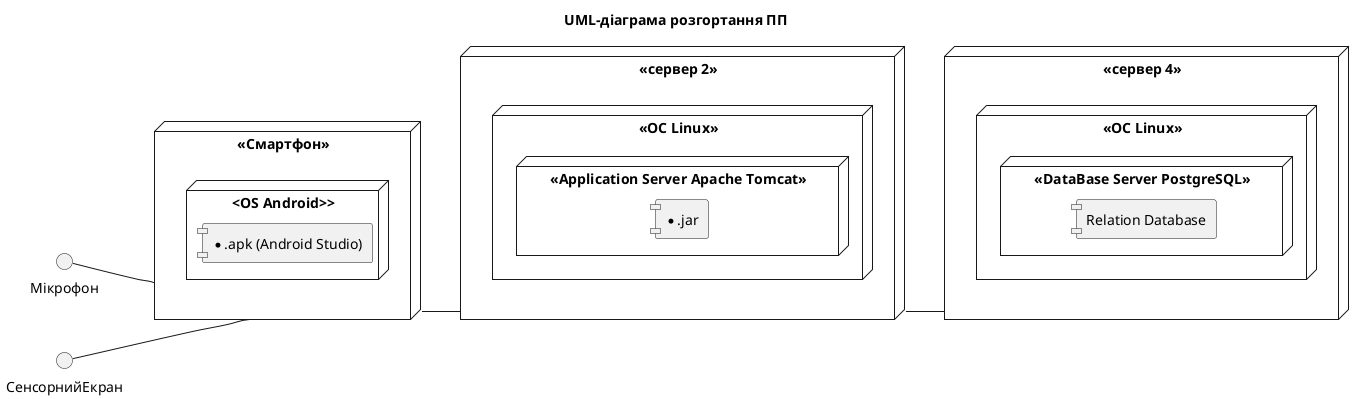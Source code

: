 @startuml

title UML-діаграма розгортання ПП

left to right direction

skinparam componentStyle uml1

node "<<Смартфон>>" as wp {
	node "<OS Android>>" as a1 {
		component [*.apk (Android Studio)]
	}
}

interface Мікрофон

interface СенсорнийЕкран

Мікрофон -- wp

СенсорнийЕкран -- wp

node "<<сервер 2>>" as serv1 {
	node "<<ОС Linux>>" as l2 {
	  node "<<Application Server Apache Tomcat>>"{
	    component [*.jar]
	  }
	}
}

node "<<сервер 4>>" as serv2 {
	node "<<ОС Linux>>" as w3 {
	  node "<<DataBase Server PostgreSQL>>"{
	    component [Relation Database]
	  }
	}
}

wp -- serv1
serv1 -- serv2

@enduml
